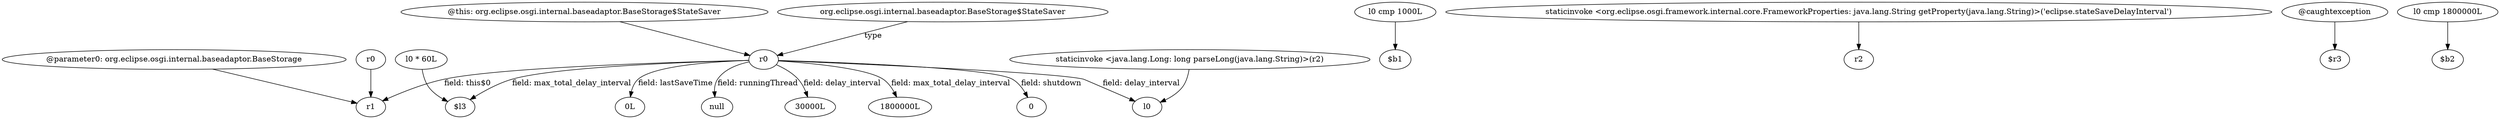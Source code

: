 digraph g {
0[label="r0"]
1[label="1800000L"]
0->1[label="field: max_total_delay_interval"]
2[label="0"]
0->2[label="field: shutdown"]
3[label="0L"]
0->3[label="field: lastSaveTime"]
4[label="l0 cmp 1000L"]
5[label="$b1"]
4->5[label=""]
6[label="$l3"]
0->6[label="field: max_total_delay_interval"]
7[label="staticinvoke <org.eclipse.osgi.framework.internal.core.FrameworkProperties: java.lang.String getProperty(java.lang.String)>('eclipse.stateSaveDelayInterval')"]
8[label="r2"]
7->8[label=""]
9[label="null"]
0->9[label="field: runningThread"]
10[label="@caughtexception"]
11[label="$r3"]
10->11[label=""]
12[label="@this: org.eclipse.osgi.internal.baseadaptor.BaseStorage$StateSaver"]
12->0[label=""]
13[label="30000L"]
0->13[label="field: delay_interval"]
14[label="org.eclipse.osgi.internal.baseadaptor.BaseStorage$StateSaver"]
14->0[label="type"]
15[label="r1"]
0->15[label="field: this$0"]
16[label="l0 cmp 1800000L"]
17[label="$b2"]
16->17[label=""]
18[label="l0"]
0->18[label="field: delay_interval"]
19[label="staticinvoke <java.lang.Long: long parseLong(java.lang.String)>(r2)"]
19->18[label=""]
20[label="r0"]
20->15[label=""]
21[label="l0 * 60L"]
21->6[label=""]
22[label="@parameter0: org.eclipse.osgi.internal.baseadaptor.BaseStorage"]
22->15[label=""]
}